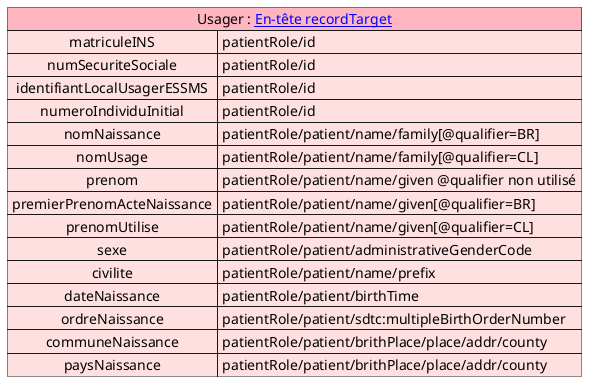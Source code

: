 @startuml


map "Usager : [[contenu_dossier_entete_cda.html#recordtarget En-tête recordTarget]]" as Usager #back:IMPLEMENTATION;header:LightPink {
    matriculeINS => patientRole/id
    numSecuriteSociale => patientRole/id
    identifiantLocalUsagerESSMS => patientRole/id
    numeroIndividuInitial => patientRole/id
    nomNaissance => patientRole/patient/name/family[@qualifier=BR]
    nomUsage => patientRole/patient/name/family[@qualifier=CL]
    prenom => patientRole/patient/name/given @qualifier non utilisé
    premierPrenomActeNaissance  => patientRole/patient/name/given[@qualifier=BR]
    prenomUtilise => patientRole/patient/name/given[@qualifier=CL]
    sexe => patientRole/patient/administrativeGenderCode
    civilite => patientRole/patient/name/prefix
    dateNaissance => patientRole/patient/birthTime
    ordreNaissance => patientRole/patient/sdtc:multipleBirthOrderNumber
    communeNaissance => patientRole/patient/brithPlace/place/addr/county
    paysNaissance => patientRole/patient/brithPlace/place/addr/county
}

@enduml